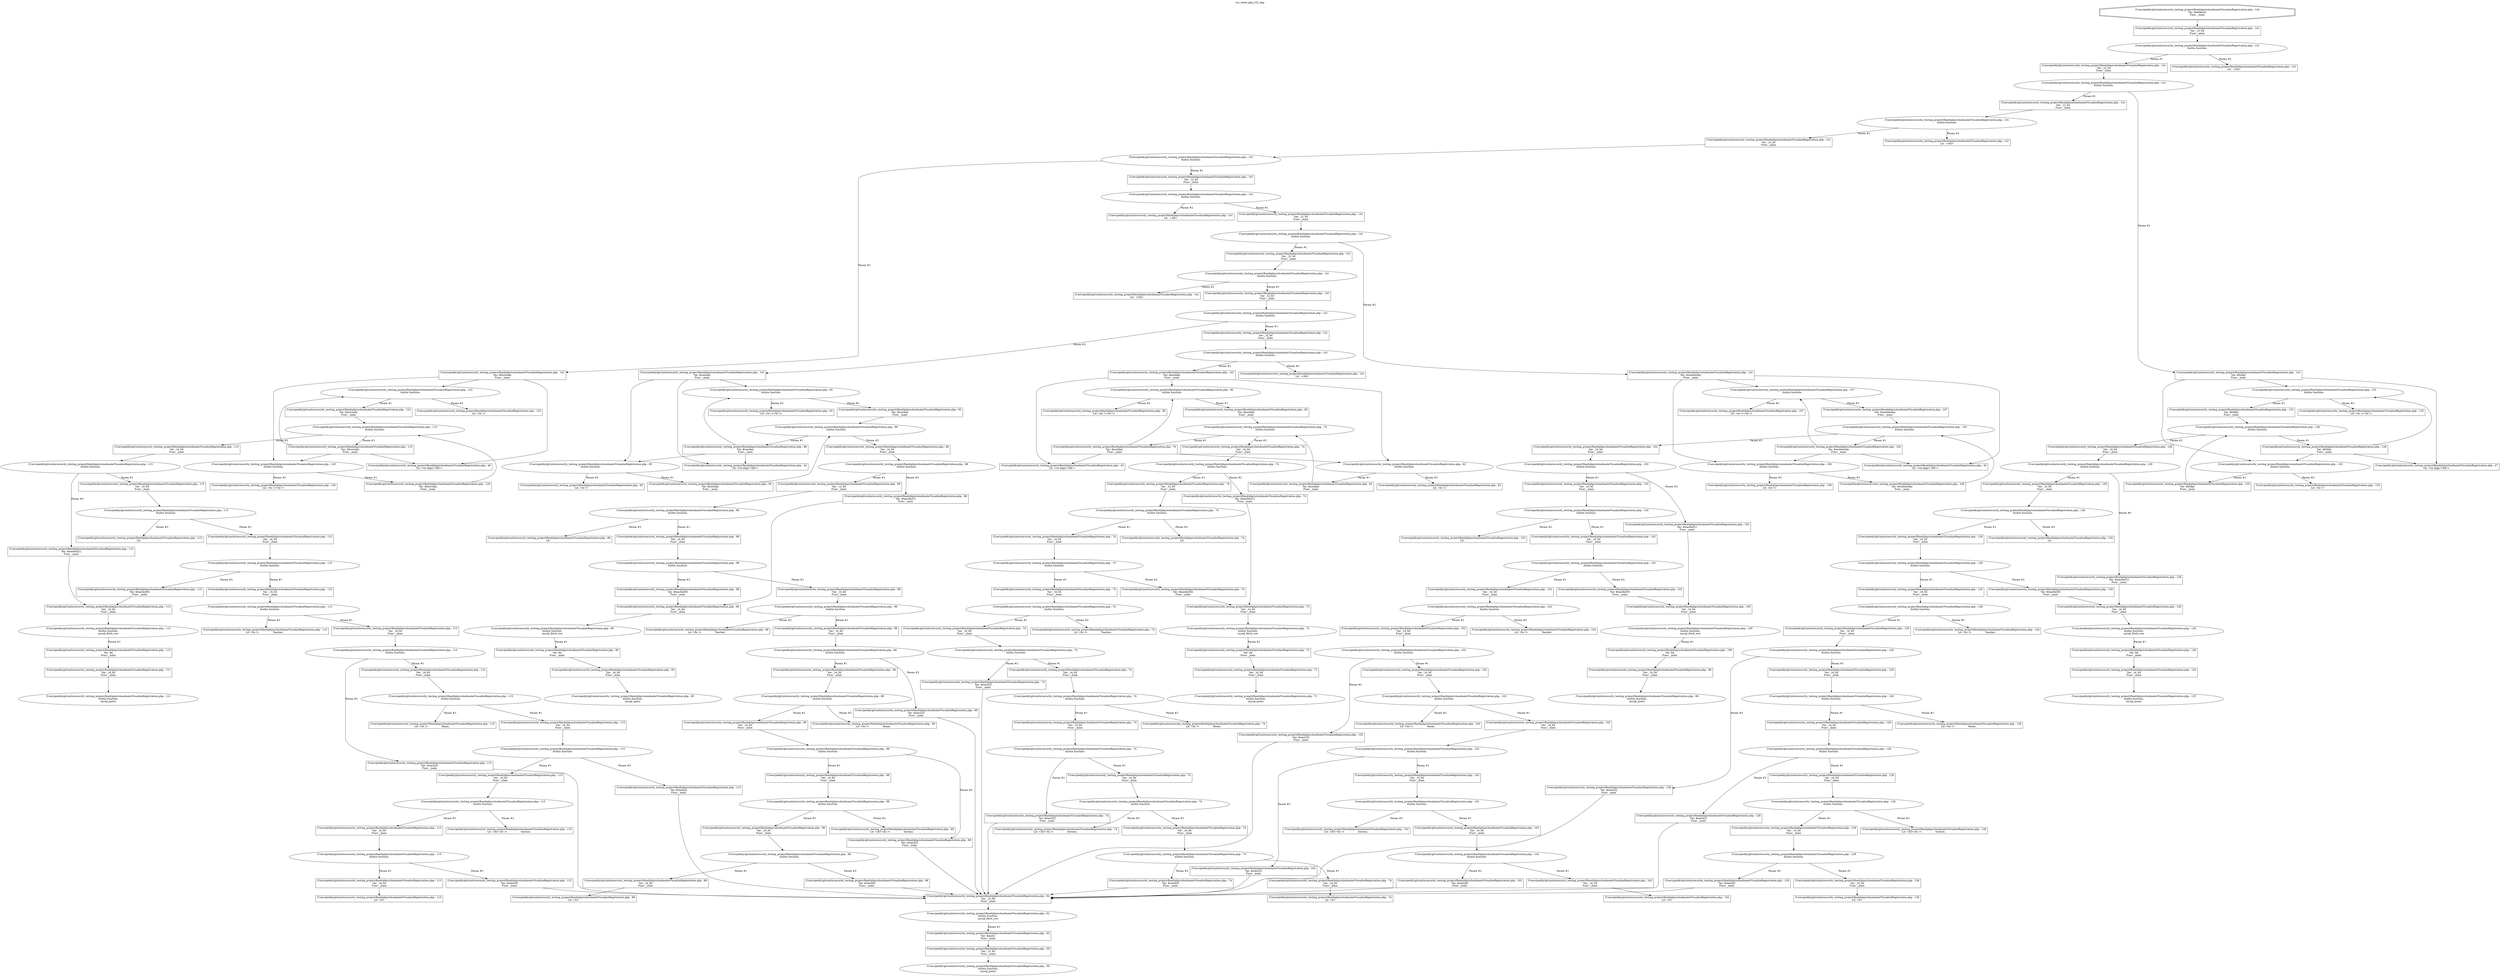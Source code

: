 digraph cfg {
  label="xss_index.php_232_dep";
  labelloc=t;
  n1 [shape=doubleoctagon, label="/Users/peddy/git/unitn/security_testing_project/fixed/php/schoolmate/VisualizeRegistration.php : 143\nVar: $tablerow\nFunc: _main\n"];
  n2 [shape=box, label="/Users/peddy/git/unitn/security_testing_project/fixed/php/schoolmate/VisualizeRegistration.php : 141\nVar: _t2_44\nFunc: _main\n"];
  n3 [shape=ellipse, label="/Users/peddy/git/unitn/security_testing_project/fixed/php/schoolmate/VisualizeRegistration.php : 141\nbuiltin function:\n.\n"];
  n4 [shape=box, label="/Users/peddy/git/unitn/security_testing_project/fixed/php/schoolmate/VisualizeRegistration.php : 141\nVar: _t2_44\nFunc: _main\n"];
  n5 [shape=ellipse, label="/Users/peddy/git/unitn/security_testing_project/fixed/php/schoolmate/VisualizeRegistration.php : 141\nbuiltin function:\n.\n"];
  n6 [shape=box, label="/Users/peddy/git/unitn/security_testing_project/fixed/php/schoolmate/VisualizeRegistration.php : 141\nVar: _t2_44\nFunc: _main\n"];
  n7 [shape=ellipse, label="/Users/peddy/git/unitn/security_testing_project/fixed/php/schoolmate/VisualizeRegistration.php : 141\nbuiltin function:\n.\n"];
  n8 [shape=box, label="/Users/peddy/git/unitn/security_testing_project/fixed/php/schoolmate/VisualizeRegistration.php : 141\nVar: _t2_44\nFunc: _main\n"];
  n9 [shape=ellipse, label="/Users/peddy/git/unitn/security_testing_project/fixed/php/schoolmate/VisualizeRegistration.php : 141\nbuiltin function:\n.\n"];
  n10 [shape=box, label="/Users/peddy/git/unitn/security_testing_project/fixed/php/schoolmate/VisualizeRegistration.php : 141\nVar: _t2_44\nFunc: _main\n"];
  n11 [shape=ellipse, label="/Users/peddy/git/unitn/security_testing_project/fixed/php/schoolmate/VisualizeRegistration.php : 141\nbuiltin function:\n.\n"];
  n12 [shape=box, label="/Users/peddy/git/unitn/security_testing_project/fixed/php/schoolmate/VisualizeRegistration.php : 141\nVar: _t2_44\nFunc: _main\n"];
  n13 [shape=ellipse, label="/Users/peddy/git/unitn/security_testing_project/fixed/php/schoolmate/VisualizeRegistration.php : 141\nbuiltin function:\n.\n"];
  n14 [shape=box, label="/Users/peddy/git/unitn/security_testing_project/fixed/php/schoolmate/VisualizeRegistration.php : 141\nVar: _t2_44\nFunc: _main\n"];
  n15 [shape=ellipse, label="/Users/peddy/git/unitn/security_testing_project/fixed/php/schoolmate/VisualizeRegistration.php : 141\nbuiltin function:\n.\n"];
  n16 [shape=box, label="/Users/peddy/git/unitn/security_testing_project/fixed/php/schoolmate/VisualizeRegistration.php : 141\nVar: _t2_44\nFunc: _main\n"];
  n17 [shape=ellipse, label="/Users/peddy/git/unitn/security_testing_project/fixed/php/schoolmate/VisualizeRegistration.php : 141\nbuiltin function:\n.\n"];
  n18 [shape=box, label="/Users/peddy/git/unitn/security_testing_project/fixed/php/schoolmate/VisualizeRegistration.php : 141\nVar: _t2_44\nFunc: _main\n"];
  n19 [shape=ellipse, label="/Users/peddy/git/unitn/security_testing_project/fixed/php/schoolmate/VisualizeRegistration.php : 141\nbuiltin function:\n.\n"];
  n20 [shape=box, label="/Users/peddy/git/unitn/security_testing_project/fixed/php/schoolmate/VisualizeRegistration.php : 141\nVar: $monday\nFunc: _main\n"];
  n21 [shape=box, label="/Users/peddy/git/unitn/security_testing_project/fixed/php/schoolmate/VisualizeRegistration.php : 43\nLit: <td align='left'>\n"];
  n22 [shape=ellipse, label="/Users/peddy/git/unitn/security_testing_project/fixed/php/schoolmate/VisualizeRegistration.php : 80\nbuiltin function:\n.\n"];
  n23 [shape=box, label="/Users/peddy/git/unitn/security_testing_project/fixed/php/schoolmate/VisualizeRegistration.php : 80\nVar: $monday\nFunc: _main\n"];
  n24 [shape=ellipse, label="/Users/peddy/git/unitn/security_testing_project/fixed/php/schoolmate/VisualizeRegistration.php : 74\nbuiltin function:\n.\n"];
  n25 [shape=box, label="/Users/peddy/git/unitn/security_testing_project/fixed/php/schoolmate/VisualizeRegistration.php : 74\nVar: $monday\nFunc: _main\n"];
  n26 [shape=ellipse, label="/Users/peddy/git/unitn/security_testing_project/fixed/php/schoolmate/VisualizeRegistration.php : 82\nbuiltin function:\n.\n"];
  n27 [shape=box, label="/Users/peddy/git/unitn/security_testing_project/fixed/php/schoolmate/VisualizeRegistration.php : 82\nVar: $monday\nFunc: _main\n"];
  n28 [shape=box, label="/Users/peddy/git/unitn/security_testing_project/fixed/php/schoolmate/VisualizeRegistration.php : 82\nLit: <br />\n"];
  n29 [shape=box, label="/Users/peddy/git/unitn/security_testing_project/fixed/php/schoolmate/VisualizeRegistration.php : 74\nVar: _t4_44\nFunc: _main\n"];
  n30 [shape=ellipse, label="/Users/peddy/git/unitn/security_testing_project/fixed/php/schoolmate/VisualizeRegistration.php : 74\nbuiltin function:\n.\n"];
  n31 [shape=box, label="/Users/peddy/git/unitn/security_testing_project/fixed/php/schoolmate/VisualizeRegistration.php : 74\nVar: _t4_44\nFunc: _main\n"];
  n32 [shape=ellipse, label="/Users/peddy/git/unitn/security_testing_project/fixed/php/schoolmate/VisualizeRegistration.php : 74\nbuiltin function:\n.\n"];
  n33 [shape=box, label="/Users/peddy/git/unitn/security_testing_project/fixed/php/schoolmate/VisualizeRegistration.php : 74\nVar: _t4_44\nFunc: _main\n"];
  n34 [shape=ellipse, label="/Users/peddy/git/unitn/security_testing_project/fixed/php/schoolmate/VisualizeRegistration.php : 74\nbuiltin function:\n.\n"];
  n35 [shape=box, label="/Users/peddy/git/unitn/security_testing_project/fixed/php/schoolmate/VisualizeRegistration.php : 74\nVar: _t4_44\nFunc: _main\n"];
  n36 [shape=ellipse, label="/Users/peddy/git/unitn/security_testing_project/fixed/php/schoolmate/VisualizeRegistration.php : 74\nbuiltin function:\n.\n"];
  n37 [shape=box, label="/Users/peddy/git/unitn/security_testing_project/fixed/php/schoolmate/VisualizeRegistration.php : 74\nVar: _t4_44\nFunc: _main\n"];
  n38 [shape=ellipse, label="/Users/peddy/git/unitn/security_testing_project/fixed/php/schoolmate/VisualizeRegistration.php : 74\nbuiltin function:\n.\n"];
  n39 [shape=box, label="/Users/peddy/git/unitn/security_testing_project/fixed/php/schoolmate/VisualizeRegistration.php : 74\nVar: _t4_44\nFunc: _main\n"];
  n40 [shape=ellipse, label="/Users/peddy/git/unitn/security_testing_project/fixed/php/schoolmate/VisualizeRegistration.php : 74\nbuiltin function:\n.\n"];
  n41 [shape=box, label="/Users/peddy/git/unitn/security_testing_project/fixed/php/schoolmate/VisualizeRegistration.php : 74\nVar: _t4_44\nFunc: _main\n"];
  n42 [shape=ellipse, label="/Users/peddy/git/unitn/security_testing_project/fixed/php/schoolmate/VisualizeRegistration.php : 74\nbuiltin function:\n.\n"];
  n43 [shape=box, label="/Users/peddy/git/unitn/security_testing_project/fixed/php/schoolmate/VisualizeRegistration.php : 74\nVar: _t4_44\nFunc: _main\n"];
  n44 [shape=ellipse, label="/Users/peddy/git/unitn/security_testing_project/fixed/php/schoolmate/VisualizeRegistration.php : 74\nbuiltin function:\n.\n"];
  n45 [shape=box, label="/Users/peddy/git/unitn/security_testing_project/fixed/php/schoolmate/VisualizeRegistration.php : 74\nVar: _t4_44\nFunc: _main\n"];
  n46 [shape=ellipse, label="/Users/peddy/git/unitn/security_testing_project/fixed/php/schoolmate/VisualizeRegistration.php : 74\nbuiltin function:\n.\n"];
  n47 [shape=box, label="/Users/peddy/git/unitn/security_testing_project/fixed/php/schoolmate/VisualizeRegistration.php : 74\nVar: _t4_44\nFunc: _main\n"];
  n48 [shape=box, label="/Users/peddy/git/unitn/security_testing_project/fixed/php/schoolmate/VisualizeRegistration.php : 74\nLit: <b>\n"];
  n49 [shape=box, label="/Users/peddy/git/unitn/security_testing_project/fixed/php/schoolmate/VisualizeRegistration.php : 74\nVar: $class[0]\nFunc: _main\n"];
  n50 [shape=box, label="/Users/peddy/git/unitn/security_testing_project/fixed/php/schoolmate/VisualizeRegistration.php : 62\nVar: _t2_44\nFunc: _main\n"];
  n51 [shape=ellipse, label="/Users/peddy/git/unitn/security_testing_project/fixed/php/schoolmate/VisualizeRegistration.php : 62\nbuiltin function:\nmysql_fetch_row\n"];
  n52 [shape=box, label="/Users/peddy/git/unitn/security_testing_project/fixed/php/schoolmate/VisualizeRegistration.php : 62\nVar: $query\nFunc: _main\n"];
  n53 [shape=box, label="/Users/peddy/git/unitn/security_testing_project/fixed/php/schoolmate/VisualizeRegistration.php : 59\nVar: _t3_44\nFunc: _main\n"];
  n54 [shape=ellipse, label="/Users/peddy/git/unitn/security_testing_project/fixed/php/schoolmate/VisualizeRegistration.php : 59\nbuiltin function:\nmysql_query\n"];
  n55 [shape=box, label="/Users/peddy/git/unitn/security_testing_project/fixed/php/schoolmate/VisualizeRegistration.php : 74\nLit: </b><br />		   Section: \n"];
  n56 [shape=box, label="/Users/peddy/git/unitn/security_testing_project/fixed/php/schoolmate/VisualizeRegistration.php : 74\nVar: $class[2]\nFunc: _main\n"];
  n57 [shape=box, label="/Users/peddy/git/unitn/security_testing_project/fixed/php/schoolmate/VisualizeRegistration.php : 74\nLit: <br />		   Room: \n"];
  n58 [shape=box, label="/Users/peddy/git/unitn/security_testing_project/fixed/php/schoolmate/VisualizeRegistration.php : 74\nVar: $class[3]\nFunc: _main\n"];
  n59 [shape=box, label="/Users/peddy/git/unitn/security_testing_project/fixed/php/schoolmate/VisualizeRegistration.php : 74\nLit: <br />		   Teacher: \n"];
  n60 [shape=box, label="/Users/peddy/git/unitn/security_testing_project/fixed/php/schoolmate/VisualizeRegistration.php : 74\nVar: $teacher[0]\nFunc: _main\n"];
  n61 [shape=box, label="/Users/peddy/git/unitn/security_testing_project/fixed/php/schoolmate/VisualizeRegistration.php : 72\nVar: _t4_44\nFunc: _main\n"];
  n62 [shape=ellipse, label="/Users/peddy/git/unitn/security_testing_project/fixed/php/schoolmate/VisualizeRegistration.php : 72\nbuiltin function:\nmysql_fetch_row\n"];
  n63 [shape=box, label="/Users/peddy/git/unitn/security_testing_project/fixed/php/schoolmate/VisualizeRegistration.php : 72\nVar: $q\nFunc: _main\n"];
  n64 [shape=box, label="/Users/peddy/git/unitn/security_testing_project/fixed/php/schoolmate/VisualizeRegistration.php : 71\nVar: _t4_44\nFunc: _main\n"];
  n65 [shape=ellipse, label="/Users/peddy/git/unitn/security_testing_project/fixed/php/schoolmate/VisualizeRegistration.php : 71\nbuiltin function:\nmysql_query\n"];
  n66 [shape=box, label="/Users/peddy/git/unitn/security_testing_project/fixed/php/schoolmate/VisualizeRegistration.php : 74\nLit:  \n"];
  n67 [shape=box, label="/Users/peddy/git/unitn/security_testing_project/fixed/php/schoolmate/VisualizeRegistration.php : 74\nVar: $teacher[1]\nFunc: _main\n"];
  n68 [shape=box, label="/Users/peddy/git/unitn/security_testing_project/fixed/php/schoolmate/VisualizeRegistration.php : 80\nLit: <br /><br />\n"];
  n69 [shape=box, label="/Users/peddy/git/unitn/security_testing_project/fixed/php/schoolmate/VisualizeRegistration.php : 141\nLit: &nbsp;</td>\n"];
  n70 [shape=box, label="/Users/peddy/git/unitn/security_testing_project/fixed/php/schoolmate/VisualizeRegistration.php : 141\nVar: $tuesday\nFunc: _main\n"];
  n71 [shape=ellipse, label="/Users/peddy/git/unitn/security_testing_project/fixed/php/schoolmate/VisualizeRegistration.php : 93\nbuiltin function:\n.\n"];
  n72 [shape=box, label="/Users/peddy/git/unitn/security_testing_project/fixed/php/schoolmate/VisualizeRegistration.php : 93\nVar: $tuesday\nFunc: _main\n"];
  n73 [shape=ellipse, label="/Users/peddy/git/unitn/security_testing_project/fixed/php/schoolmate/VisualizeRegistration.php : 88\nbuiltin function:\n.\n"];
  n74 [shape=box, label="/Users/peddy/git/unitn/security_testing_project/fixed/php/schoolmate/VisualizeRegistration.php : 88\nVar: $tuesday\nFunc: _main\n"];
  n75 [shape=box, label="/Users/peddy/git/unitn/security_testing_project/fixed/php/schoolmate/VisualizeRegistration.php : 44\nLit: <td align='left'>\n"];
  n76 [shape=ellipse, label="/Users/peddy/git/unitn/security_testing_project/fixed/php/schoolmate/VisualizeRegistration.php : 95\nbuiltin function:\n.\n"];
  n77 [shape=box, label="/Users/peddy/git/unitn/security_testing_project/fixed/php/schoolmate/VisualizeRegistration.php : 95\nVar: $tuesday\nFunc: _main\n"];
  n78 [shape=box, label="/Users/peddy/git/unitn/security_testing_project/fixed/php/schoolmate/VisualizeRegistration.php : 95\nLit: <br />\n"];
  n79 [shape=box, label="/Users/peddy/git/unitn/security_testing_project/fixed/php/schoolmate/VisualizeRegistration.php : 88\nVar: _t4_44\nFunc: _main\n"];
  n80 [shape=ellipse, label="/Users/peddy/git/unitn/security_testing_project/fixed/php/schoolmate/VisualizeRegistration.php : 88\nbuiltin function:\n.\n"];
  n81 [shape=box, label="/Users/peddy/git/unitn/security_testing_project/fixed/php/schoolmate/VisualizeRegistration.php : 88\nVar: _t4_44\nFunc: _main\n"];
  n82 [shape=ellipse, label="/Users/peddy/git/unitn/security_testing_project/fixed/php/schoolmate/VisualizeRegistration.php : 88\nbuiltin function:\n.\n"];
  n83 [shape=box, label="/Users/peddy/git/unitn/security_testing_project/fixed/php/schoolmate/VisualizeRegistration.php : 88\nVar: _t4_44\nFunc: _main\n"];
  n84 [shape=ellipse, label="/Users/peddy/git/unitn/security_testing_project/fixed/php/schoolmate/VisualizeRegistration.php : 88\nbuiltin function:\n.\n"];
  n85 [shape=box, label="/Users/peddy/git/unitn/security_testing_project/fixed/php/schoolmate/VisualizeRegistration.php : 88\nVar: _t4_44\nFunc: _main\n"];
  n86 [shape=ellipse, label="/Users/peddy/git/unitn/security_testing_project/fixed/php/schoolmate/VisualizeRegistration.php : 88\nbuiltin function:\n.\n"];
  n87 [shape=box, label="/Users/peddy/git/unitn/security_testing_project/fixed/php/schoolmate/VisualizeRegistration.php : 88\nVar: _t4_44\nFunc: _main\n"];
  n88 [shape=ellipse, label="/Users/peddy/git/unitn/security_testing_project/fixed/php/schoolmate/VisualizeRegistration.php : 88\nbuiltin function:\n.\n"];
  n89 [shape=box, label="/Users/peddy/git/unitn/security_testing_project/fixed/php/schoolmate/VisualizeRegistration.php : 88\nVar: _t4_44\nFunc: _main\n"];
  n90 [shape=ellipse, label="/Users/peddy/git/unitn/security_testing_project/fixed/php/schoolmate/VisualizeRegistration.php : 88\nbuiltin function:\n.\n"];
  n91 [shape=box, label="/Users/peddy/git/unitn/security_testing_project/fixed/php/schoolmate/VisualizeRegistration.php : 88\nVar: _t4_44\nFunc: _main\n"];
  n92 [shape=ellipse, label="/Users/peddy/git/unitn/security_testing_project/fixed/php/schoolmate/VisualizeRegistration.php : 88\nbuiltin function:\n.\n"];
  n93 [shape=box, label="/Users/peddy/git/unitn/security_testing_project/fixed/php/schoolmate/VisualizeRegistration.php : 88\nVar: _t4_44\nFunc: _main\n"];
  n94 [shape=ellipse, label="/Users/peddy/git/unitn/security_testing_project/fixed/php/schoolmate/VisualizeRegistration.php : 88\nbuiltin function:\n.\n"];
  n95 [shape=box, label="/Users/peddy/git/unitn/security_testing_project/fixed/php/schoolmate/VisualizeRegistration.php : 88\nVar: _t4_44\nFunc: _main\n"];
  n96 [shape=ellipse, label="/Users/peddy/git/unitn/security_testing_project/fixed/php/schoolmate/VisualizeRegistration.php : 88\nbuiltin function:\n.\n"];
  n97 [shape=box, label="/Users/peddy/git/unitn/security_testing_project/fixed/php/schoolmate/VisualizeRegistration.php : 88\nVar: _t4_44\nFunc: _main\n"];
  n98 [shape=box, label="/Users/peddy/git/unitn/security_testing_project/fixed/php/schoolmate/VisualizeRegistration.php : 88\nLit: <b>\n"];
  n99 [shape=box, label="/Users/peddy/git/unitn/security_testing_project/fixed/php/schoolmate/VisualizeRegistration.php : 88\nVar: $class[0]\nFunc: _main\n"];
  n100 [shape=box, label="/Users/peddy/git/unitn/security_testing_project/fixed/php/schoolmate/VisualizeRegistration.php : 88\nLit: </b><br />		   Section: \n"];
  n101 [shape=box, label="/Users/peddy/git/unitn/security_testing_project/fixed/php/schoolmate/VisualizeRegistration.php : 88\nVar: $class[2]\nFunc: _main\n"];
  n102 [shape=box, label="/Users/peddy/git/unitn/security_testing_project/fixed/php/schoolmate/VisualizeRegistration.php : 88\nLit: <br />		   Room: \n"];
  n103 [shape=box, label="/Users/peddy/git/unitn/security_testing_project/fixed/php/schoolmate/VisualizeRegistration.php : 88\nVar: $class[3]\nFunc: _main\n"];
  n104 [shape=box, label="/Users/peddy/git/unitn/security_testing_project/fixed/php/schoolmate/VisualizeRegistration.php : 88\nLit: <br />		   Teacher: \n"];
  n105 [shape=box, label="/Users/peddy/git/unitn/security_testing_project/fixed/php/schoolmate/VisualizeRegistration.php : 88\nVar: $teacher[0]\nFunc: _main\n"];
  n106 [shape=box, label="/Users/peddy/git/unitn/security_testing_project/fixed/php/schoolmate/VisualizeRegistration.php : 86\nVar: _t4_44\nFunc: _main\n"];
  n107 [shape=ellipse, label="/Users/peddy/git/unitn/security_testing_project/fixed/php/schoolmate/VisualizeRegistration.php : 86\nbuiltin function:\nmysql_fetch_row\n"];
  n108 [shape=box, label="/Users/peddy/git/unitn/security_testing_project/fixed/php/schoolmate/VisualizeRegistration.php : 86\nVar: $q\nFunc: _main\n"];
  n109 [shape=box, label="/Users/peddy/git/unitn/security_testing_project/fixed/php/schoolmate/VisualizeRegistration.php : 85\nVar: _t4_44\nFunc: _main\n"];
  n110 [shape=ellipse, label="/Users/peddy/git/unitn/security_testing_project/fixed/php/schoolmate/VisualizeRegistration.php : 85\nbuiltin function:\nmysql_query\n"];
  n111 [shape=box, label="/Users/peddy/git/unitn/security_testing_project/fixed/php/schoolmate/VisualizeRegistration.php : 88\nLit:  \n"];
  n112 [shape=box, label="/Users/peddy/git/unitn/security_testing_project/fixed/php/schoolmate/VisualizeRegistration.php : 88\nVar: $teacher[1]\nFunc: _main\n"];
  n113 [shape=box, label="/Users/peddy/git/unitn/security_testing_project/fixed/php/schoolmate/VisualizeRegistration.php : 93\nLit: <br /><br />\n"];
  n114 [shape=box, label="/Users/peddy/git/unitn/security_testing_project/fixed/php/schoolmate/VisualizeRegistration.php : 141\nLit: &nbsp;</td>\n"];
  n115 [shape=box, label="/Users/peddy/git/unitn/security_testing_project/fixed/php/schoolmate/VisualizeRegistration.php : 141\nVar: $wednesday\nFunc: _main\n"];
  n116 [shape=box, label="/Users/peddy/git/unitn/security_testing_project/fixed/php/schoolmate/VisualizeRegistration.php : 45\nLit: <td align='left'>\n"];
  n117 [shape=ellipse, label="/Users/peddy/git/unitn/security_testing_project/fixed/php/schoolmate/VisualizeRegistration.php : 107\nbuiltin function:\n.\n"];
  n118 [shape=box, label="/Users/peddy/git/unitn/security_testing_project/fixed/php/schoolmate/VisualizeRegistration.php : 107\nVar: $wednesday\nFunc: _main\n"];
  n119 [shape=ellipse, label="/Users/peddy/git/unitn/security_testing_project/fixed/php/schoolmate/VisualizeRegistration.php : 102\nbuiltin function:\n.\n"];
  n120 [shape=box, label="/Users/peddy/git/unitn/security_testing_project/fixed/php/schoolmate/VisualizeRegistration.php : 102\nVar: $wednesday\nFunc: _main\n"];
  n121 [shape=ellipse, label="/Users/peddy/git/unitn/security_testing_project/fixed/php/schoolmate/VisualizeRegistration.php : 109\nbuiltin function:\n.\n"];
  n122 [shape=box, label="/Users/peddy/git/unitn/security_testing_project/fixed/php/schoolmate/VisualizeRegistration.php : 109\nVar: $wednesday\nFunc: _main\n"];
  n123 [shape=box, label="/Users/peddy/git/unitn/security_testing_project/fixed/php/schoolmate/VisualizeRegistration.php : 109\nLit: <br />\n"];
  n124 [shape=box, label="/Users/peddy/git/unitn/security_testing_project/fixed/php/schoolmate/VisualizeRegistration.php : 102\nVar: _t4_44\nFunc: _main\n"];
  n125 [shape=ellipse, label="/Users/peddy/git/unitn/security_testing_project/fixed/php/schoolmate/VisualizeRegistration.php : 102\nbuiltin function:\n.\n"];
  n126 [shape=box, label="/Users/peddy/git/unitn/security_testing_project/fixed/php/schoolmate/VisualizeRegistration.php : 102\nVar: _t4_44\nFunc: _main\n"];
  n127 [shape=ellipse, label="/Users/peddy/git/unitn/security_testing_project/fixed/php/schoolmate/VisualizeRegistration.php : 102\nbuiltin function:\n.\n"];
  n128 [shape=box, label="/Users/peddy/git/unitn/security_testing_project/fixed/php/schoolmate/VisualizeRegistration.php : 102\nVar: _t4_44\nFunc: _main\n"];
  n129 [shape=ellipse, label="/Users/peddy/git/unitn/security_testing_project/fixed/php/schoolmate/VisualizeRegistration.php : 102\nbuiltin function:\n.\n"];
  n130 [shape=box, label="/Users/peddy/git/unitn/security_testing_project/fixed/php/schoolmate/VisualizeRegistration.php : 102\nVar: _t4_44\nFunc: _main\n"];
  n131 [shape=ellipse, label="/Users/peddy/git/unitn/security_testing_project/fixed/php/schoolmate/VisualizeRegistration.php : 102\nbuiltin function:\n.\n"];
  n132 [shape=box, label="/Users/peddy/git/unitn/security_testing_project/fixed/php/schoolmate/VisualizeRegistration.php : 102\nVar: _t4_44\nFunc: _main\n"];
  n133 [shape=ellipse, label="/Users/peddy/git/unitn/security_testing_project/fixed/php/schoolmate/VisualizeRegistration.php : 102\nbuiltin function:\n.\n"];
  n134 [shape=box, label="/Users/peddy/git/unitn/security_testing_project/fixed/php/schoolmate/VisualizeRegistration.php : 102\nVar: _t4_44\nFunc: _main\n"];
  n135 [shape=ellipse, label="/Users/peddy/git/unitn/security_testing_project/fixed/php/schoolmate/VisualizeRegistration.php : 102\nbuiltin function:\n.\n"];
  n136 [shape=box, label="/Users/peddy/git/unitn/security_testing_project/fixed/php/schoolmate/VisualizeRegistration.php : 102\nVar: _t4_44\nFunc: _main\n"];
  n137 [shape=ellipse, label="/Users/peddy/git/unitn/security_testing_project/fixed/php/schoolmate/VisualizeRegistration.php : 102\nbuiltin function:\n.\n"];
  n138 [shape=box, label="/Users/peddy/git/unitn/security_testing_project/fixed/php/schoolmate/VisualizeRegistration.php : 102\nVar: _t4_44\nFunc: _main\n"];
  n139 [shape=ellipse, label="/Users/peddy/git/unitn/security_testing_project/fixed/php/schoolmate/VisualizeRegistration.php : 102\nbuiltin function:\n.\n"];
  n140 [shape=box, label="/Users/peddy/git/unitn/security_testing_project/fixed/php/schoolmate/VisualizeRegistration.php : 102\nVar: _t4_44\nFunc: _main\n"];
  n141 [shape=ellipse, label="/Users/peddy/git/unitn/security_testing_project/fixed/php/schoolmate/VisualizeRegistration.php : 102\nbuiltin function:\n.\n"];
  n142 [shape=box, label="/Users/peddy/git/unitn/security_testing_project/fixed/php/schoolmate/VisualizeRegistration.php : 102\nVar: _t4_44\nFunc: _main\n"];
  n143 [shape=box, label="/Users/peddy/git/unitn/security_testing_project/fixed/php/schoolmate/VisualizeRegistration.php : 102\nLit: <b>\n"];
  n144 [shape=box, label="/Users/peddy/git/unitn/security_testing_project/fixed/php/schoolmate/VisualizeRegistration.php : 102\nVar: $class[0]\nFunc: _main\n"];
  n145 [shape=box, label="/Users/peddy/git/unitn/security_testing_project/fixed/php/schoolmate/VisualizeRegistration.php : 102\nLit: </b><br />		   Section: \n"];
  n146 [shape=box, label="/Users/peddy/git/unitn/security_testing_project/fixed/php/schoolmate/VisualizeRegistration.php : 102\nVar: $class[2]\nFunc: _main\n"];
  n147 [shape=box, label="/Users/peddy/git/unitn/security_testing_project/fixed/php/schoolmate/VisualizeRegistration.php : 102\nLit: <br />		   Room: \n"];
  n148 [shape=box, label="/Users/peddy/git/unitn/security_testing_project/fixed/php/schoolmate/VisualizeRegistration.php : 102\nVar: $class[3]\nFunc: _main\n"];
  n149 [shape=box, label="/Users/peddy/git/unitn/security_testing_project/fixed/php/schoolmate/VisualizeRegistration.php : 102\nLit: <br />		   Teacher: \n"];
  n150 [shape=box, label="/Users/peddy/git/unitn/security_testing_project/fixed/php/schoolmate/VisualizeRegistration.php : 102\nVar: $teacher[0]\nFunc: _main\n"];
  n151 [shape=box, label="/Users/peddy/git/unitn/security_testing_project/fixed/php/schoolmate/VisualizeRegistration.php : 100\nVar: _t4_44\nFunc: _main\n"];
  n152 [shape=ellipse, label="/Users/peddy/git/unitn/security_testing_project/fixed/php/schoolmate/VisualizeRegistration.php : 100\nbuiltin function:\nmysql_fetch_row\n"];
  n153 [shape=box, label="/Users/peddy/git/unitn/security_testing_project/fixed/php/schoolmate/VisualizeRegistration.php : 100\nVar: $q\nFunc: _main\n"];
  n154 [shape=box, label="/Users/peddy/git/unitn/security_testing_project/fixed/php/schoolmate/VisualizeRegistration.php : 99\nVar: _t4_44\nFunc: _main\n"];
  n155 [shape=ellipse, label="/Users/peddy/git/unitn/security_testing_project/fixed/php/schoolmate/VisualizeRegistration.php : 99\nbuiltin function:\nmysql_query\n"];
  n156 [shape=box, label="/Users/peddy/git/unitn/security_testing_project/fixed/php/schoolmate/VisualizeRegistration.php : 102\nLit:  \n"];
  n157 [shape=box, label="/Users/peddy/git/unitn/security_testing_project/fixed/php/schoolmate/VisualizeRegistration.php : 102\nVar: $teacher[1]\nFunc: _main\n"];
  n158 [shape=box, label="/Users/peddy/git/unitn/security_testing_project/fixed/php/schoolmate/VisualizeRegistration.php : 107\nLit: <br /><br />\n"];
  n159 [shape=box, label="/Users/peddy/git/unitn/security_testing_project/fixed/php/schoolmate/VisualizeRegistration.php : 141\nLit: &nbsp;</td>\n"];
  n160 [shape=box, label="/Users/peddy/git/unitn/security_testing_project/fixed/php/schoolmate/VisualizeRegistration.php : 141\nVar: $thursday\nFunc: _main\n"];
  n161 [shape=ellipse, label="/Users/peddy/git/unitn/security_testing_project/fixed/php/schoolmate/VisualizeRegistration.php : 122\nbuiltin function:\n.\n"];
  n162 [shape=box, label="/Users/peddy/git/unitn/security_testing_project/fixed/php/schoolmate/VisualizeRegistration.php : 122\nVar: $thursday\nFunc: _main\n"];
  n163 [shape=ellipse, label="/Users/peddy/git/unitn/security_testing_project/fixed/php/schoolmate/VisualizeRegistration.php : 115\nbuiltin function:\n.\n"];
  n164 [shape=box, label="/Users/peddy/git/unitn/security_testing_project/fixed/php/schoolmate/VisualizeRegistration.php : 115\nVar: $thursday\nFunc: _main\n"];
  n165 [shape=box, label="/Users/peddy/git/unitn/security_testing_project/fixed/php/schoolmate/VisualizeRegistration.php : 46\nLit: <td align='left'>\n"];
  n166 [shape=ellipse, label="/Users/peddy/git/unitn/security_testing_project/fixed/php/schoolmate/VisualizeRegistration.php : 120\nbuiltin function:\n.\n"];
  n167 [shape=box, label="/Users/peddy/git/unitn/security_testing_project/fixed/php/schoolmate/VisualizeRegistration.php : 120\nVar: $thursday\nFunc: _main\n"];
  n168 [shape=box, label="/Users/peddy/git/unitn/security_testing_project/fixed/php/schoolmate/VisualizeRegistration.php : 120\nLit: <br /><br />\n"];
  n169 [shape=box, label="/Users/peddy/git/unitn/security_testing_project/fixed/php/schoolmate/VisualizeRegistration.php : 115\nVar: _t4_44\nFunc: _main\n"];
  n170 [shape=ellipse, label="/Users/peddy/git/unitn/security_testing_project/fixed/php/schoolmate/VisualizeRegistration.php : 115\nbuiltin function:\n.\n"];
  n171 [shape=box, label="/Users/peddy/git/unitn/security_testing_project/fixed/php/schoolmate/VisualizeRegistration.php : 115\nVar: _t4_44\nFunc: _main\n"];
  n172 [shape=ellipse, label="/Users/peddy/git/unitn/security_testing_project/fixed/php/schoolmate/VisualizeRegistration.php : 115\nbuiltin function:\n.\n"];
  n173 [shape=box, label="/Users/peddy/git/unitn/security_testing_project/fixed/php/schoolmate/VisualizeRegistration.php : 115\nVar: _t4_44\nFunc: _main\n"];
  n174 [shape=ellipse, label="/Users/peddy/git/unitn/security_testing_project/fixed/php/schoolmate/VisualizeRegistration.php : 115\nbuiltin function:\n.\n"];
  n175 [shape=box, label="/Users/peddy/git/unitn/security_testing_project/fixed/php/schoolmate/VisualizeRegistration.php : 115\nVar: _t4_44\nFunc: _main\n"];
  n176 [shape=ellipse, label="/Users/peddy/git/unitn/security_testing_project/fixed/php/schoolmate/VisualizeRegistration.php : 115\nbuiltin function:\n.\n"];
  n177 [shape=box, label="/Users/peddy/git/unitn/security_testing_project/fixed/php/schoolmate/VisualizeRegistration.php : 115\nVar: _t4_44\nFunc: _main\n"];
  n178 [shape=ellipse, label="/Users/peddy/git/unitn/security_testing_project/fixed/php/schoolmate/VisualizeRegistration.php : 115\nbuiltin function:\n.\n"];
  n179 [shape=box, label="/Users/peddy/git/unitn/security_testing_project/fixed/php/schoolmate/VisualizeRegistration.php : 115\nVar: _t4_44\nFunc: _main\n"];
  n180 [shape=ellipse, label="/Users/peddy/git/unitn/security_testing_project/fixed/php/schoolmate/VisualizeRegistration.php : 115\nbuiltin function:\n.\n"];
  n181 [shape=box, label="/Users/peddy/git/unitn/security_testing_project/fixed/php/schoolmate/VisualizeRegistration.php : 115\nVar: _t4_44\nFunc: _main\n"];
  n182 [shape=ellipse, label="/Users/peddy/git/unitn/security_testing_project/fixed/php/schoolmate/VisualizeRegistration.php : 115\nbuiltin function:\n.\n"];
  n183 [shape=box, label="/Users/peddy/git/unitn/security_testing_project/fixed/php/schoolmate/VisualizeRegistration.php : 115\nVar: _t4_44\nFunc: _main\n"];
  n184 [shape=ellipse, label="/Users/peddy/git/unitn/security_testing_project/fixed/php/schoolmate/VisualizeRegistration.php : 115\nbuiltin function:\n.\n"];
  n185 [shape=box, label="/Users/peddy/git/unitn/security_testing_project/fixed/php/schoolmate/VisualizeRegistration.php : 115\nVar: _t4_44\nFunc: _main\n"];
  n186 [shape=ellipse, label="/Users/peddy/git/unitn/security_testing_project/fixed/php/schoolmate/VisualizeRegistration.php : 115\nbuiltin function:\n.\n"];
  n187 [shape=box, label="/Users/peddy/git/unitn/security_testing_project/fixed/php/schoolmate/VisualizeRegistration.php : 115\nVar: _t4_44\nFunc: _main\n"];
  n188 [shape=box, label="/Users/peddy/git/unitn/security_testing_project/fixed/php/schoolmate/VisualizeRegistration.php : 115\nLit: <b>\n"];
  n189 [shape=box, label="/Users/peddy/git/unitn/security_testing_project/fixed/php/schoolmate/VisualizeRegistration.php : 115\nVar: $class[0]\nFunc: _main\n"];
  n190 [shape=box, label="/Users/peddy/git/unitn/security_testing_project/fixed/php/schoolmate/VisualizeRegistration.php : 115\nLit: </b><br />		   Section: \n"];
  n191 [shape=box, label="/Users/peddy/git/unitn/security_testing_project/fixed/php/schoolmate/VisualizeRegistration.php : 115\nVar: $class[2]\nFunc: _main\n"];
  n192 [shape=box, label="/Users/peddy/git/unitn/security_testing_project/fixed/php/schoolmate/VisualizeRegistration.php : 115\nLit: <br />		   Room: \n"];
  n193 [shape=box, label="/Users/peddy/git/unitn/security_testing_project/fixed/php/schoolmate/VisualizeRegistration.php : 115\nVar: $class[3]\nFunc: _main\n"];
  n194 [shape=box, label="/Users/peddy/git/unitn/security_testing_project/fixed/php/schoolmate/VisualizeRegistration.php : 115\nLit: <br />		   Teacher: \n"];
  n195 [shape=box, label="/Users/peddy/git/unitn/security_testing_project/fixed/php/schoolmate/VisualizeRegistration.php : 115\nVar: $teacher[0]\nFunc: _main\n"];
  n196 [shape=box, label="/Users/peddy/git/unitn/security_testing_project/fixed/php/schoolmate/VisualizeRegistration.php : 113\nVar: _t4_44\nFunc: _main\n"];
  n197 [shape=ellipse, label="/Users/peddy/git/unitn/security_testing_project/fixed/php/schoolmate/VisualizeRegistration.php : 113\nbuiltin function:\nmysql_fetch_row\n"];
  n198 [shape=box, label="/Users/peddy/git/unitn/security_testing_project/fixed/php/schoolmate/VisualizeRegistration.php : 113\nVar: $q\nFunc: _main\n"];
  n199 [shape=box, label="/Users/peddy/git/unitn/security_testing_project/fixed/php/schoolmate/VisualizeRegistration.php : 112\nVar: _t4_44\nFunc: _main\n"];
  n200 [shape=ellipse, label="/Users/peddy/git/unitn/security_testing_project/fixed/php/schoolmate/VisualizeRegistration.php : 112\nbuiltin function:\nmysql_query\n"];
  n201 [shape=box, label="/Users/peddy/git/unitn/security_testing_project/fixed/php/schoolmate/VisualizeRegistration.php : 115\nLit:  \n"];
  n202 [shape=box, label="/Users/peddy/git/unitn/security_testing_project/fixed/php/schoolmate/VisualizeRegistration.php : 115\nVar: $teacher[1]\nFunc: _main\n"];
  n203 [shape=box, label="/Users/peddy/git/unitn/security_testing_project/fixed/php/schoolmate/VisualizeRegistration.php : 122\nLit: <br />\n"];
  n204 [shape=box, label="/Users/peddy/git/unitn/security_testing_project/fixed/php/schoolmate/VisualizeRegistration.php : 141\nLit: &nbsp;</td>\n"];
  n205 [shape=box, label="/Users/peddy/git/unitn/security_testing_project/fixed/php/schoolmate/VisualizeRegistration.php : 141\nVar: $friday\nFunc: _main\n"];
  n206 [shape=ellipse, label="/Users/peddy/git/unitn/security_testing_project/fixed/php/schoolmate/VisualizeRegistration.php : 133\nbuiltin function:\n.\n"];
  n207 [shape=box, label="/Users/peddy/git/unitn/security_testing_project/fixed/php/schoolmate/VisualizeRegistration.php : 133\nVar: $friday\nFunc: _main\n"];
  n208 [shape=ellipse, label="/Users/peddy/git/unitn/security_testing_project/fixed/php/schoolmate/VisualizeRegistration.php : 128\nbuiltin function:\n.\n"];
  n209 [shape=box, label="/Users/peddy/git/unitn/security_testing_project/fixed/php/schoolmate/VisualizeRegistration.php : 128\nVar: $friday\nFunc: _main\n"];
  n210 [shape=ellipse, label="/Users/peddy/git/unitn/security_testing_project/fixed/php/schoolmate/VisualizeRegistration.php : 135\nbuiltin function:\n.\n"];
  n211 [shape=box, label="/Users/peddy/git/unitn/security_testing_project/fixed/php/schoolmate/VisualizeRegistration.php : 135\nVar: $friday\nFunc: _main\n"];
  n212 [shape=box, label="/Users/peddy/git/unitn/security_testing_project/fixed/php/schoolmate/VisualizeRegistration.php : 135\nLit: <br />\n"];
  n213 [shape=box, label="/Users/peddy/git/unitn/security_testing_project/fixed/php/schoolmate/VisualizeRegistration.php : 47\nLit: <td align='left'>\n"];
  n214 [shape=box, label="/Users/peddy/git/unitn/security_testing_project/fixed/php/schoolmate/VisualizeRegistration.php : 128\nVar: _t4_44\nFunc: _main\n"];
  n215 [shape=ellipse, label="/Users/peddy/git/unitn/security_testing_project/fixed/php/schoolmate/VisualizeRegistration.php : 128\nbuiltin function:\n.\n"];
  n216 [shape=box, label="/Users/peddy/git/unitn/security_testing_project/fixed/php/schoolmate/VisualizeRegistration.php : 128\nVar: _t4_44\nFunc: _main\n"];
  n217 [shape=ellipse, label="/Users/peddy/git/unitn/security_testing_project/fixed/php/schoolmate/VisualizeRegistration.php : 128\nbuiltin function:\n.\n"];
  n218 [shape=box, label="/Users/peddy/git/unitn/security_testing_project/fixed/php/schoolmate/VisualizeRegistration.php : 128\nVar: _t4_44\nFunc: _main\n"];
  n219 [shape=ellipse, label="/Users/peddy/git/unitn/security_testing_project/fixed/php/schoolmate/VisualizeRegistration.php : 128\nbuiltin function:\n.\n"];
  n220 [shape=box, label="/Users/peddy/git/unitn/security_testing_project/fixed/php/schoolmate/VisualizeRegistration.php : 128\nVar: _t4_44\nFunc: _main\n"];
  n221 [shape=ellipse, label="/Users/peddy/git/unitn/security_testing_project/fixed/php/schoolmate/VisualizeRegistration.php : 128\nbuiltin function:\n.\n"];
  n222 [shape=box, label="/Users/peddy/git/unitn/security_testing_project/fixed/php/schoolmate/VisualizeRegistration.php : 128\nVar: _t4_44\nFunc: _main\n"];
  n223 [shape=ellipse, label="/Users/peddy/git/unitn/security_testing_project/fixed/php/schoolmate/VisualizeRegistration.php : 128\nbuiltin function:\n.\n"];
  n224 [shape=box, label="/Users/peddy/git/unitn/security_testing_project/fixed/php/schoolmate/VisualizeRegistration.php : 128\nVar: _t4_44\nFunc: _main\n"];
  n225 [shape=ellipse, label="/Users/peddy/git/unitn/security_testing_project/fixed/php/schoolmate/VisualizeRegistration.php : 128\nbuiltin function:\n.\n"];
  n226 [shape=box, label="/Users/peddy/git/unitn/security_testing_project/fixed/php/schoolmate/VisualizeRegistration.php : 128\nVar: _t4_44\nFunc: _main\n"];
  n227 [shape=ellipse, label="/Users/peddy/git/unitn/security_testing_project/fixed/php/schoolmate/VisualizeRegistration.php : 128\nbuiltin function:\n.\n"];
  n228 [shape=box, label="/Users/peddy/git/unitn/security_testing_project/fixed/php/schoolmate/VisualizeRegistration.php : 128\nVar: _t4_44\nFunc: _main\n"];
  n229 [shape=ellipse, label="/Users/peddy/git/unitn/security_testing_project/fixed/php/schoolmate/VisualizeRegistration.php : 128\nbuiltin function:\n.\n"];
  n230 [shape=box, label="/Users/peddy/git/unitn/security_testing_project/fixed/php/schoolmate/VisualizeRegistration.php : 128\nVar: _t4_44\nFunc: _main\n"];
  n231 [shape=ellipse, label="/Users/peddy/git/unitn/security_testing_project/fixed/php/schoolmate/VisualizeRegistration.php : 128\nbuiltin function:\n.\n"];
  n232 [shape=box, label="/Users/peddy/git/unitn/security_testing_project/fixed/php/schoolmate/VisualizeRegistration.php : 128\nVar: _t4_44\nFunc: _main\n"];
  n233 [shape=box, label="/Users/peddy/git/unitn/security_testing_project/fixed/php/schoolmate/VisualizeRegistration.php : 128\nLit: <b>\n"];
  n234 [shape=box, label="/Users/peddy/git/unitn/security_testing_project/fixed/php/schoolmate/VisualizeRegistration.php : 128\nVar: $class[0]\nFunc: _main\n"];
  n235 [shape=box, label="/Users/peddy/git/unitn/security_testing_project/fixed/php/schoolmate/VisualizeRegistration.php : 128\nLit: </b><br />		   Section: \n"];
  n236 [shape=box, label="/Users/peddy/git/unitn/security_testing_project/fixed/php/schoolmate/VisualizeRegistration.php : 128\nVar: $class[2]\nFunc: _main\n"];
  n237 [shape=box, label="/Users/peddy/git/unitn/security_testing_project/fixed/php/schoolmate/VisualizeRegistration.php : 128\nLit: <br />		   Room: \n"];
  n238 [shape=box, label="/Users/peddy/git/unitn/security_testing_project/fixed/php/schoolmate/VisualizeRegistration.php : 128\nVar: $class[3]\nFunc: _main\n"];
  n239 [shape=box, label="/Users/peddy/git/unitn/security_testing_project/fixed/php/schoolmate/VisualizeRegistration.php : 128\nLit: <br />		   Teacher: \n"];
  n240 [shape=box, label="/Users/peddy/git/unitn/security_testing_project/fixed/php/schoolmate/VisualizeRegistration.php : 128\nVar: $teacher[0]\nFunc: _main\n"];
  n241 [shape=box, label="/Users/peddy/git/unitn/security_testing_project/fixed/php/schoolmate/VisualizeRegistration.php : 126\nVar: _t4_44\nFunc: _main\n"];
  n242 [shape=ellipse, label="/Users/peddy/git/unitn/security_testing_project/fixed/php/schoolmate/VisualizeRegistration.php : 126\nbuiltin function:\nmysql_fetch_row\n"];
  n243 [shape=box, label="/Users/peddy/git/unitn/security_testing_project/fixed/php/schoolmate/VisualizeRegistration.php : 126\nVar: $q\nFunc: _main\n"];
  n244 [shape=box, label="/Users/peddy/git/unitn/security_testing_project/fixed/php/schoolmate/VisualizeRegistration.php : 125\nVar: _t4_44\nFunc: _main\n"];
  n245 [shape=ellipse, label="/Users/peddy/git/unitn/security_testing_project/fixed/php/schoolmate/VisualizeRegistration.php : 125\nbuiltin function:\nmysql_query\n"];
  n246 [shape=box, label="/Users/peddy/git/unitn/security_testing_project/fixed/php/schoolmate/VisualizeRegistration.php : 128\nLit:  \n"];
  n247 [shape=box, label="/Users/peddy/git/unitn/security_testing_project/fixed/php/schoolmate/VisualizeRegistration.php : 128\nVar: $teacher[1]\nFunc: _main\n"];
  n248 [shape=box, label="/Users/peddy/git/unitn/security_testing_project/fixed/php/schoolmate/VisualizeRegistration.php : 133\nLit: <br /><br />\n"];
  n249 [shape=box, label="/Users/peddy/git/unitn/security_testing_project/fixed/php/schoolmate/VisualizeRegistration.php : 141\nLit: &nbsp;</td>\n"];
  n2 -> n3;
  n4 -> n5;
  n6 -> n7;
  n8 -> n9;
  n10 -> n11;
  n12 -> n13;
  n14 -> n15;
  n16 -> n17;
  n18 -> n19;
  n20 -> n21;
  n20 -> n22;
  n20 -> n26;
  n23 -> n24;
  n25 -> n21;
  n25 -> n22;
  n25 -> n26;
  n27 -> n24;
  n26 -> n27[label="Param #1"];
  n26 -> n28[label="Param #2"];
  n24 -> n25[label="Param #1"];
  n24 -> n29[label="Param #2"];
  n29 -> n30;
  n31 -> n32;
  n33 -> n34;
  n35 -> n36;
  n37 -> n38;
  n39 -> n40;
  n41 -> n42;
  n43 -> n44;
  n45 -> n46;
  n47 -> n48;
  n46 -> n47[label="Param #1"];
  n46 -> n49[label="Param #2"];
  n50 -> n51;
  n53 -> n54;
  n52 -> n53;
  n51 -> n52[label="Param #1"];
  n49 -> n50;
  n44 -> n45[label="Param #1"];
  n44 -> n55[label="Param #2"];
  n42 -> n43[label="Param #1"];
  n42 -> n56[label="Param #2"];
  n56 -> n50;
  n40 -> n41[label="Param #1"];
  n40 -> n57[label="Param #2"];
  n38 -> n39[label="Param #1"];
  n38 -> n58[label="Param #2"];
  n58 -> n50;
  n36 -> n37[label="Param #1"];
  n36 -> n59[label="Param #2"];
  n34 -> n35[label="Param #1"];
  n34 -> n60[label="Param #2"];
  n61 -> n62;
  n64 -> n65;
  n63 -> n64;
  n62 -> n63[label="Param #1"];
  n60 -> n61;
  n32 -> n33[label="Param #1"];
  n32 -> n66[label="Param #2"];
  n30 -> n31[label="Param #1"];
  n30 -> n67[label="Param #2"];
  n67 -> n61;
  n22 -> n23[label="Param #1"];
  n22 -> n68[label="Param #2"];
  n19 -> n20[label="Param #1"];
  n19 -> n69[label="Param #2"];
  n17 -> n18[label="Param #1"];
  n17 -> n70[label="Param #2"];
  n70 -> n71;
  n70 -> n75;
  n70 -> n76;
  n72 -> n73;
  n74 -> n71;
  n74 -> n75;
  n74 -> n76;
  n77 -> n73;
  n76 -> n77[label="Param #1"];
  n76 -> n78[label="Param #2"];
  n73 -> n74[label="Param #1"];
  n73 -> n79[label="Param #2"];
  n79 -> n80;
  n81 -> n82;
  n83 -> n84;
  n85 -> n86;
  n87 -> n88;
  n89 -> n90;
  n91 -> n92;
  n93 -> n94;
  n95 -> n96;
  n97 -> n98;
  n96 -> n97[label="Param #1"];
  n96 -> n99[label="Param #2"];
  n99 -> n50;
  n94 -> n95[label="Param #1"];
  n94 -> n100[label="Param #2"];
  n92 -> n93[label="Param #1"];
  n92 -> n101[label="Param #2"];
  n101 -> n50;
  n90 -> n91[label="Param #1"];
  n90 -> n102[label="Param #2"];
  n88 -> n89[label="Param #1"];
  n88 -> n103[label="Param #2"];
  n103 -> n50;
  n86 -> n87[label="Param #1"];
  n86 -> n104[label="Param #2"];
  n84 -> n85[label="Param #1"];
  n84 -> n105[label="Param #2"];
  n106 -> n107;
  n109 -> n110;
  n108 -> n109;
  n107 -> n108[label="Param #1"];
  n105 -> n106;
  n82 -> n83[label="Param #1"];
  n82 -> n111[label="Param #2"];
  n80 -> n81[label="Param #1"];
  n80 -> n112[label="Param #2"];
  n112 -> n106;
  n71 -> n72[label="Param #1"];
  n71 -> n113[label="Param #2"];
  n15 -> n16[label="Param #1"];
  n15 -> n114[label="Param #2"];
  n13 -> n14[label="Param #1"];
  n13 -> n115[label="Param #2"];
  n115 -> n116;
  n115 -> n117;
  n115 -> n121;
  n118 -> n119;
  n120 -> n116;
  n120 -> n117;
  n120 -> n121;
  n122 -> n119;
  n121 -> n122[label="Param #1"];
  n121 -> n123[label="Param #2"];
  n119 -> n120[label="Param #1"];
  n119 -> n124[label="Param #2"];
  n124 -> n125;
  n126 -> n127;
  n128 -> n129;
  n130 -> n131;
  n132 -> n133;
  n134 -> n135;
  n136 -> n137;
  n138 -> n139;
  n140 -> n141;
  n142 -> n143;
  n141 -> n142[label="Param #1"];
  n141 -> n144[label="Param #2"];
  n144 -> n50;
  n139 -> n140[label="Param #1"];
  n139 -> n145[label="Param #2"];
  n137 -> n138[label="Param #1"];
  n137 -> n146[label="Param #2"];
  n146 -> n50;
  n135 -> n136[label="Param #1"];
  n135 -> n147[label="Param #2"];
  n133 -> n134[label="Param #1"];
  n133 -> n148[label="Param #2"];
  n148 -> n50;
  n131 -> n132[label="Param #1"];
  n131 -> n149[label="Param #2"];
  n129 -> n130[label="Param #1"];
  n129 -> n150[label="Param #2"];
  n151 -> n152;
  n154 -> n155;
  n153 -> n154;
  n152 -> n153[label="Param #1"];
  n150 -> n151;
  n127 -> n128[label="Param #1"];
  n127 -> n156[label="Param #2"];
  n125 -> n126[label="Param #1"];
  n125 -> n157[label="Param #2"];
  n157 -> n151;
  n117 -> n118[label="Param #1"];
  n117 -> n158[label="Param #2"];
  n11 -> n12[label="Param #1"];
  n11 -> n159[label="Param #2"];
  n9 -> n10[label="Param #1"];
  n9 -> n160[label="Param #2"];
  n160 -> n161;
  n160 -> n165;
  n160 -> n166;
  n162 -> n163;
  n164 -> n161;
  n164 -> n165;
  n164 -> n166;
  n167 -> n163;
  n166 -> n167[label="Param #1"];
  n166 -> n168[label="Param #2"];
  n163 -> n164[label="Param #1"];
  n163 -> n169[label="Param #2"];
  n169 -> n170;
  n171 -> n172;
  n173 -> n174;
  n175 -> n176;
  n177 -> n178;
  n179 -> n180;
  n181 -> n182;
  n183 -> n184;
  n185 -> n186;
  n187 -> n188;
  n186 -> n187[label="Param #1"];
  n186 -> n189[label="Param #2"];
  n189 -> n50;
  n184 -> n185[label="Param #1"];
  n184 -> n190[label="Param #2"];
  n182 -> n183[label="Param #1"];
  n182 -> n191[label="Param #2"];
  n191 -> n50;
  n180 -> n181[label="Param #1"];
  n180 -> n192[label="Param #2"];
  n178 -> n179[label="Param #1"];
  n178 -> n193[label="Param #2"];
  n193 -> n50;
  n176 -> n177[label="Param #1"];
  n176 -> n194[label="Param #2"];
  n174 -> n175[label="Param #1"];
  n174 -> n195[label="Param #2"];
  n196 -> n197;
  n199 -> n200;
  n198 -> n199;
  n197 -> n198[label="Param #1"];
  n195 -> n196;
  n172 -> n173[label="Param #1"];
  n172 -> n201[label="Param #2"];
  n170 -> n171[label="Param #1"];
  n170 -> n202[label="Param #2"];
  n202 -> n196;
  n161 -> n162[label="Param #1"];
  n161 -> n203[label="Param #2"];
  n7 -> n8[label="Param #1"];
  n7 -> n204[label="Param #2"];
  n5 -> n6[label="Param #1"];
  n5 -> n205[label="Param #2"];
  n205 -> n206;
  n205 -> n210;
  n205 -> n213;
  n207 -> n208;
  n209 -> n206;
  n209 -> n210;
  n209 -> n213;
  n211 -> n208;
  n210 -> n211[label="Param #1"];
  n210 -> n212[label="Param #2"];
  n208 -> n209[label="Param #1"];
  n208 -> n214[label="Param #2"];
  n214 -> n215;
  n216 -> n217;
  n218 -> n219;
  n220 -> n221;
  n222 -> n223;
  n224 -> n225;
  n226 -> n227;
  n228 -> n229;
  n230 -> n231;
  n232 -> n233;
  n231 -> n232[label="Param #1"];
  n231 -> n234[label="Param #2"];
  n234 -> n50;
  n229 -> n230[label="Param #1"];
  n229 -> n235[label="Param #2"];
  n227 -> n228[label="Param #1"];
  n227 -> n236[label="Param #2"];
  n236 -> n50;
  n225 -> n226[label="Param #1"];
  n225 -> n237[label="Param #2"];
  n223 -> n224[label="Param #1"];
  n223 -> n238[label="Param #2"];
  n238 -> n50;
  n221 -> n222[label="Param #1"];
  n221 -> n239[label="Param #2"];
  n219 -> n220[label="Param #1"];
  n219 -> n240[label="Param #2"];
  n241 -> n242;
  n244 -> n245;
  n243 -> n244;
  n242 -> n243[label="Param #1"];
  n240 -> n241;
  n217 -> n218[label="Param #1"];
  n217 -> n246[label="Param #2"];
  n215 -> n216[label="Param #1"];
  n215 -> n247[label="Param #2"];
  n247 -> n241;
  n206 -> n207[label="Param #1"];
  n206 -> n248[label="Param #2"];
  n3 -> n4[label="Param #1"];
  n3 -> n249[label="Param #2"];
  n1 -> n2;
}
